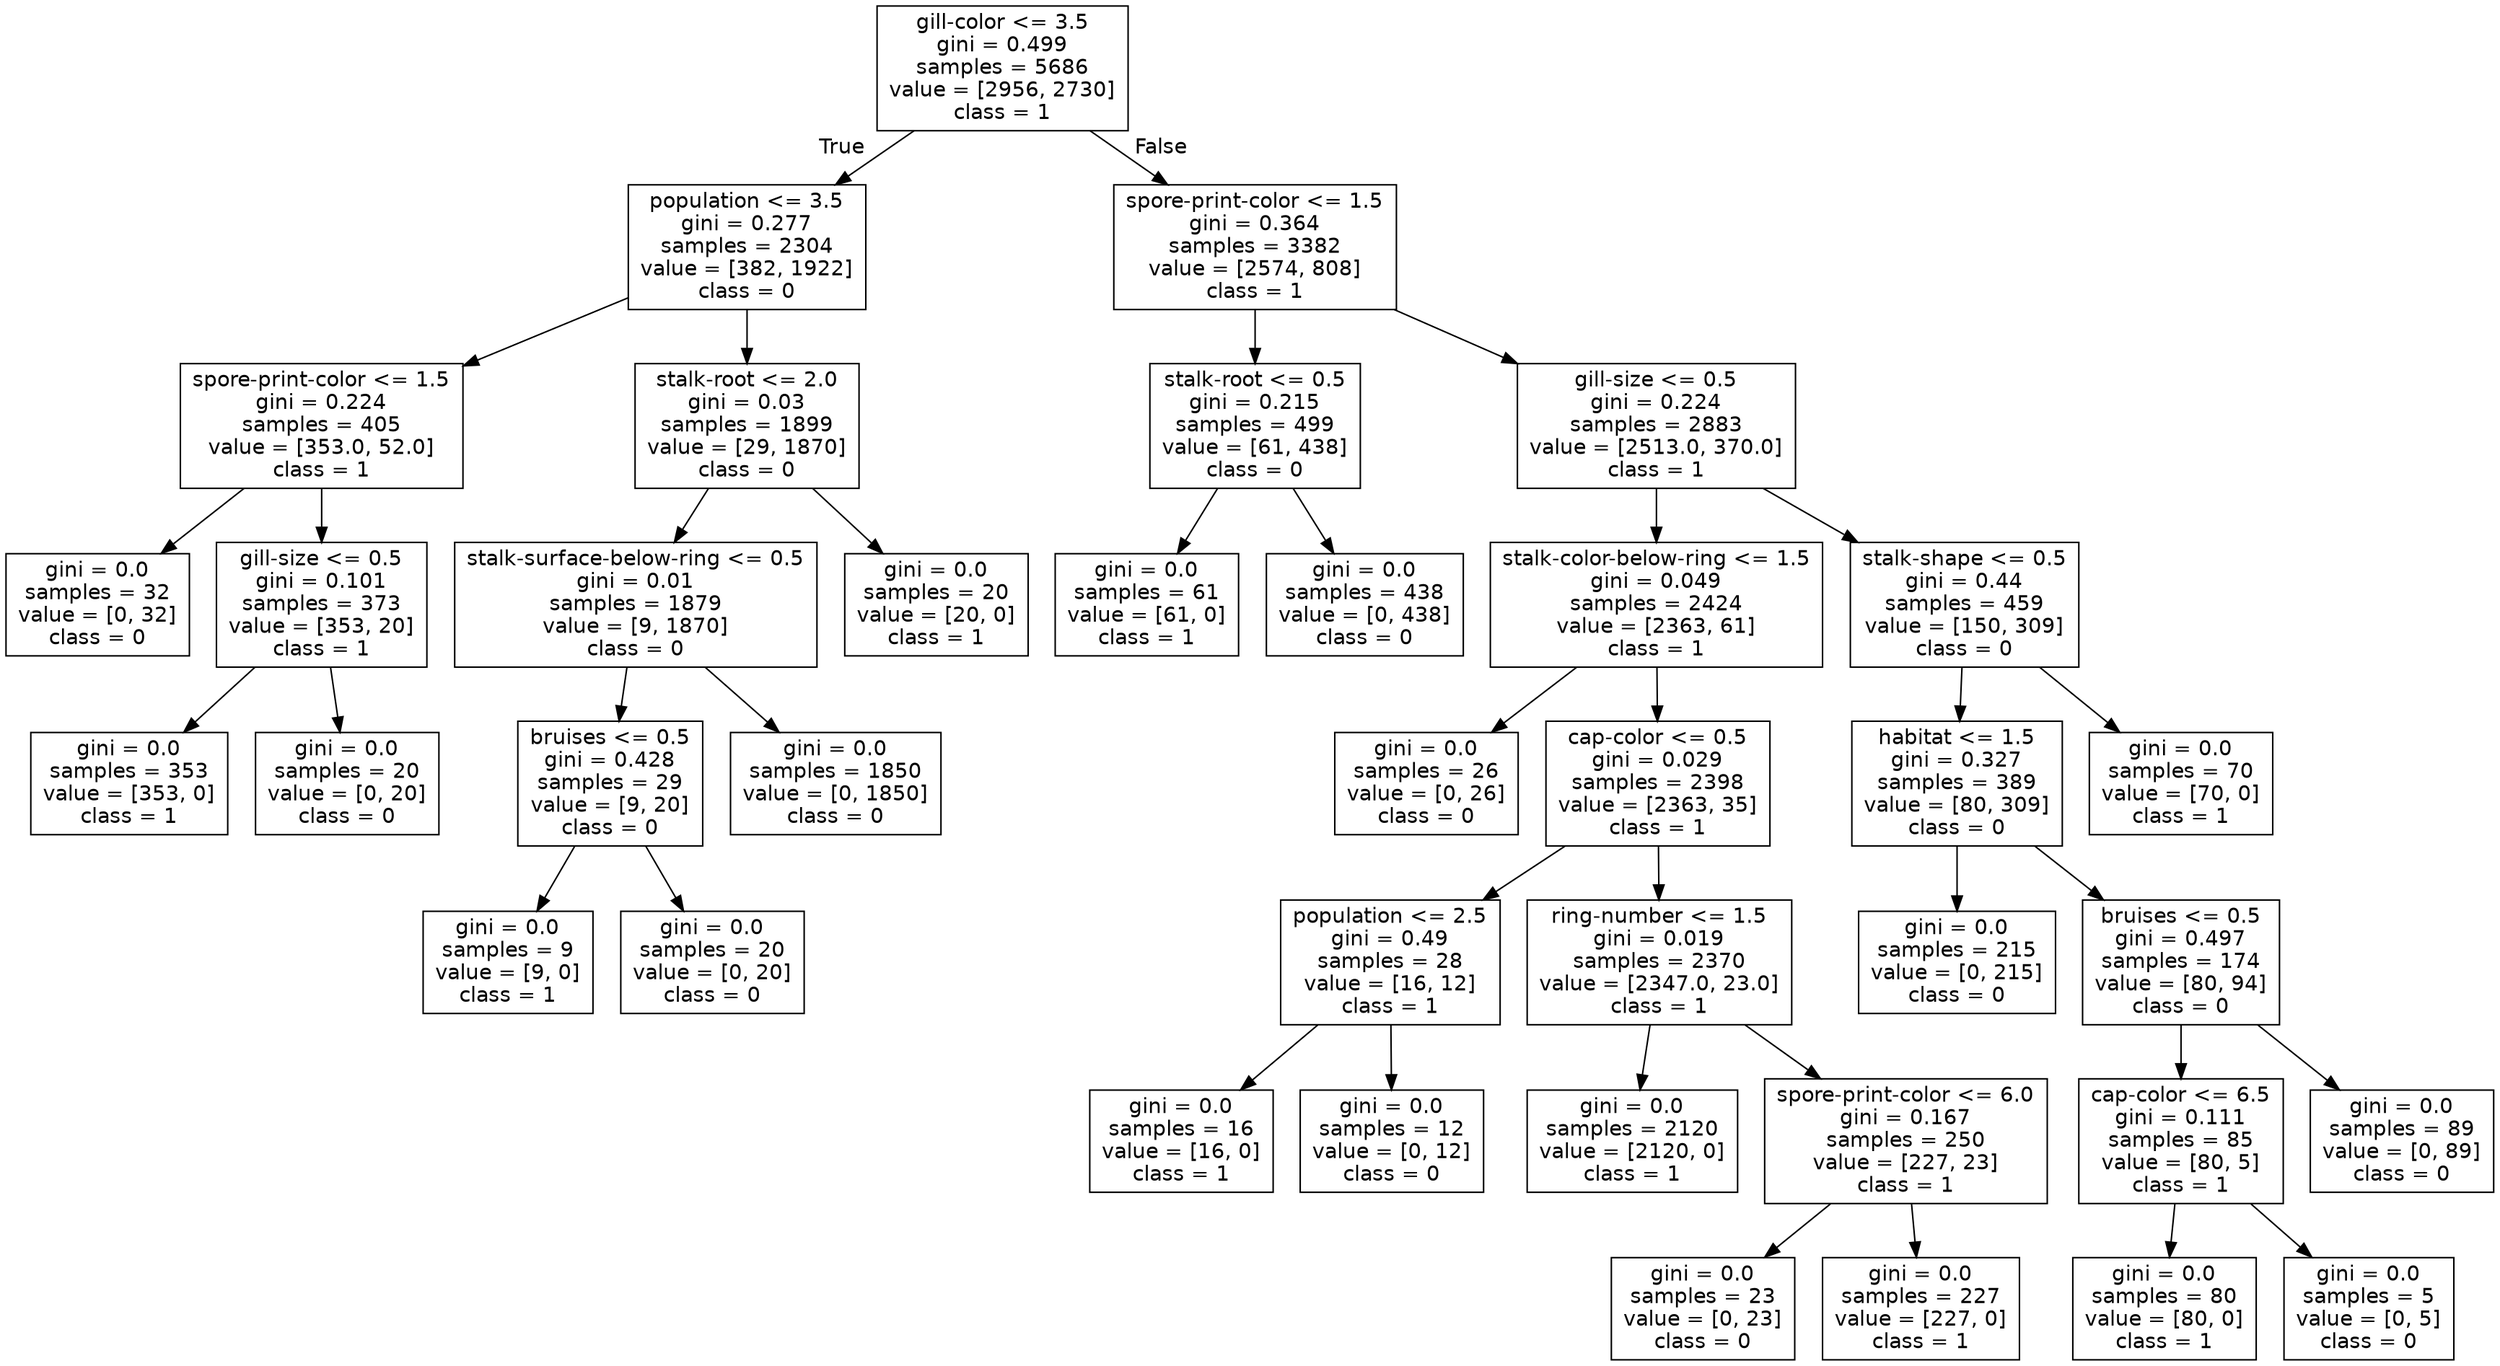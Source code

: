 digraph Tree {
node [shape=box, fontname="helvetica"] ;
edge [fontname="helvetica"] ;
0 [label="gill-color <= 3.5\ngini = 0.499\nsamples = 5686\nvalue = [2956, 2730]\nclass = 1"] ;
1 [label="population <= 3.5\ngini = 0.277\nsamples = 2304\nvalue = [382, 1922]\nclass = 0"] ;
0 -> 1 [labeldistance=2.5, labelangle=45, headlabel="True"] ;
2 [label="spore-print-color <= 1.5\ngini = 0.224\nsamples = 405\nvalue = [353.0, 52.0]\nclass = 1"] ;
1 -> 2 ;
3 [label="gini = 0.0\nsamples = 32\nvalue = [0, 32]\nclass = 0"] ;
2 -> 3 ;
4 [label="gill-size <= 0.5\ngini = 0.101\nsamples = 373\nvalue = [353, 20]\nclass = 1"] ;
2 -> 4 ;
5 [label="gini = 0.0\nsamples = 353\nvalue = [353, 0]\nclass = 1"] ;
4 -> 5 ;
6 [label="gini = 0.0\nsamples = 20\nvalue = [0, 20]\nclass = 0"] ;
4 -> 6 ;
7 [label="stalk-root <= 2.0\ngini = 0.03\nsamples = 1899\nvalue = [29, 1870]\nclass = 0"] ;
1 -> 7 ;
8 [label="stalk-surface-below-ring <= 0.5\ngini = 0.01\nsamples = 1879\nvalue = [9, 1870]\nclass = 0"] ;
7 -> 8 ;
9 [label="bruises <= 0.5\ngini = 0.428\nsamples = 29\nvalue = [9, 20]\nclass = 0"] ;
8 -> 9 ;
10 [label="gini = 0.0\nsamples = 9\nvalue = [9, 0]\nclass = 1"] ;
9 -> 10 ;
11 [label="gini = 0.0\nsamples = 20\nvalue = [0, 20]\nclass = 0"] ;
9 -> 11 ;
12 [label="gini = 0.0\nsamples = 1850\nvalue = [0, 1850]\nclass = 0"] ;
8 -> 12 ;
13 [label="gini = 0.0\nsamples = 20\nvalue = [20, 0]\nclass = 1"] ;
7 -> 13 ;
14 [label="spore-print-color <= 1.5\ngini = 0.364\nsamples = 3382\nvalue = [2574, 808]\nclass = 1"] ;
0 -> 14 [labeldistance=2.5, labelangle=-45, headlabel="False"] ;
15 [label="stalk-root <= 0.5\ngini = 0.215\nsamples = 499\nvalue = [61, 438]\nclass = 0"] ;
14 -> 15 ;
16 [label="gini = 0.0\nsamples = 61\nvalue = [61, 0]\nclass = 1"] ;
15 -> 16 ;
17 [label="gini = 0.0\nsamples = 438\nvalue = [0, 438]\nclass = 0"] ;
15 -> 17 ;
18 [label="gill-size <= 0.5\ngini = 0.224\nsamples = 2883\nvalue = [2513.0, 370.0]\nclass = 1"] ;
14 -> 18 ;
19 [label="stalk-color-below-ring <= 1.5\ngini = 0.049\nsamples = 2424\nvalue = [2363, 61]\nclass = 1"] ;
18 -> 19 ;
20 [label="gini = 0.0\nsamples = 26\nvalue = [0, 26]\nclass = 0"] ;
19 -> 20 ;
21 [label="cap-color <= 0.5\ngini = 0.029\nsamples = 2398\nvalue = [2363, 35]\nclass = 1"] ;
19 -> 21 ;
22 [label="population <= 2.5\ngini = 0.49\nsamples = 28\nvalue = [16, 12]\nclass = 1"] ;
21 -> 22 ;
23 [label="gini = 0.0\nsamples = 16\nvalue = [16, 0]\nclass = 1"] ;
22 -> 23 ;
24 [label="gini = 0.0\nsamples = 12\nvalue = [0, 12]\nclass = 0"] ;
22 -> 24 ;
25 [label="ring-number <= 1.5\ngini = 0.019\nsamples = 2370\nvalue = [2347.0, 23.0]\nclass = 1"] ;
21 -> 25 ;
26 [label="gini = 0.0\nsamples = 2120\nvalue = [2120, 0]\nclass = 1"] ;
25 -> 26 ;
27 [label="spore-print-color <= 6.0\ngini = 0.167\nsamples = 250\nvalue = [227, 23]\nclass = 1"] ;
25 -> 27 ;
28 [label="gini = 0.0\nsamples = 23\nvalue = [0, 23]\nclass = 0"] ;
27 -> 28 ;
29 [label="gini = 0.0\nsamples = 227\nvalue = [227, 0]\nclass = 1"] ;
27 -> 29 ;
30 [label="stalk-shape <= 0.5\ngini = 0.44\nsamples = 459\nvalue = [150, 309]\nclass = 0"] ;
18 -> 30 ;
31 [label="habitat <= 1.5\ngini = 0.327\nsamples = 389\nvalue = [80, 309]\nclass = 0"] ;
30 -> 31 ;
32 [label="gini = 0.0\nsamples = 215\nvalue = [0, 215]\nclass = 0"] ;
31 -> 32 ;
33 [label="bruises <= 0.5\ngini = 0.497\nsamples = 174\nvalue = [80, 94]\nclass = 0"] ;
31 -> 33 ;
34 [label="cap-color <= 6.5\ngini = 0.111\nsamples = 85\nvalue = [80, 5]\nclass = 1"] ;
33 -> 34 ;
35 [label="gini = 0.0\nsamples = 80\nvalue = [80, 0]\nclass = 1"] ;
34 -> 35 ;
36 [label="gini = 0.0\nsamples = 5\nvalue = [0, 5]\nclass = 0"] ;
34 -> 36 ;
37 [label="gini = 0.0\nsamples = 89\nvalue = [0, 89]\nclass = 0"] ;
33 -> 37 ;
38 [label="gini = 0.0\nsamples = 70\nvalue = [70, 0]\nclass = 1"] ;
30 -> 38 ;
}